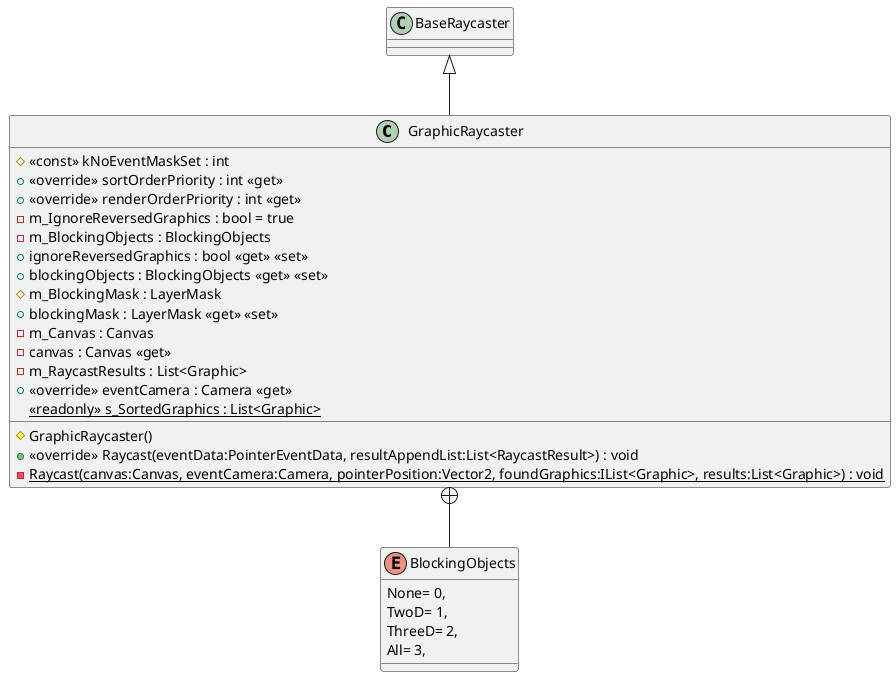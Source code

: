 @startuml
class GraphicRaycaster {
    # <<const>> kNoEventMaskSet : int
    + <<override>> sortOrderPriority : int <<get>>
    + <<override>> renderOrderPriority : int <<get>>
    - m_IgnoreReversedGraphics : bool = true
    - m_BlockingObjects : BlockingObjects
    + ignoreReversedGraphics : bool <<get>> <<set>>
    + blockingObjects : BlockingObjects <<get>> <<set>>
    # m_BlockingMask : LayerMask
    + blockingMask : LayerMask <<get>> <<set>>
    - m_Canvas : Canvas
    # GraphicRaycaster()
    - canvas : Canvas <<get>>
    - m_RaycastResults : List<Graphic>
    + <<override>> Raycast(eventData:PointerEventData, resultAppendList:List<RaycastResult>) : void
    + <<override>> eventCamera : Camera <<get>>
    {static} <<readonly>> s_SortedGraphics : List<Graphic>
    - {static} Raycast(canvas:Canvas, eventCamera:Camera, pointerPosition:Vector2, foundGraphics:IList<Graphic>, results:List<Graphic>) : void
}
enum BlockingObjects {
    None= 0,
    TwoD= 1,
    ThreeD= 2,
    All= 3,
}
BaseRaycaster <|-- GraphicRaycaster
GraphicRaycaster +-- BlockingObjects
@enduml

